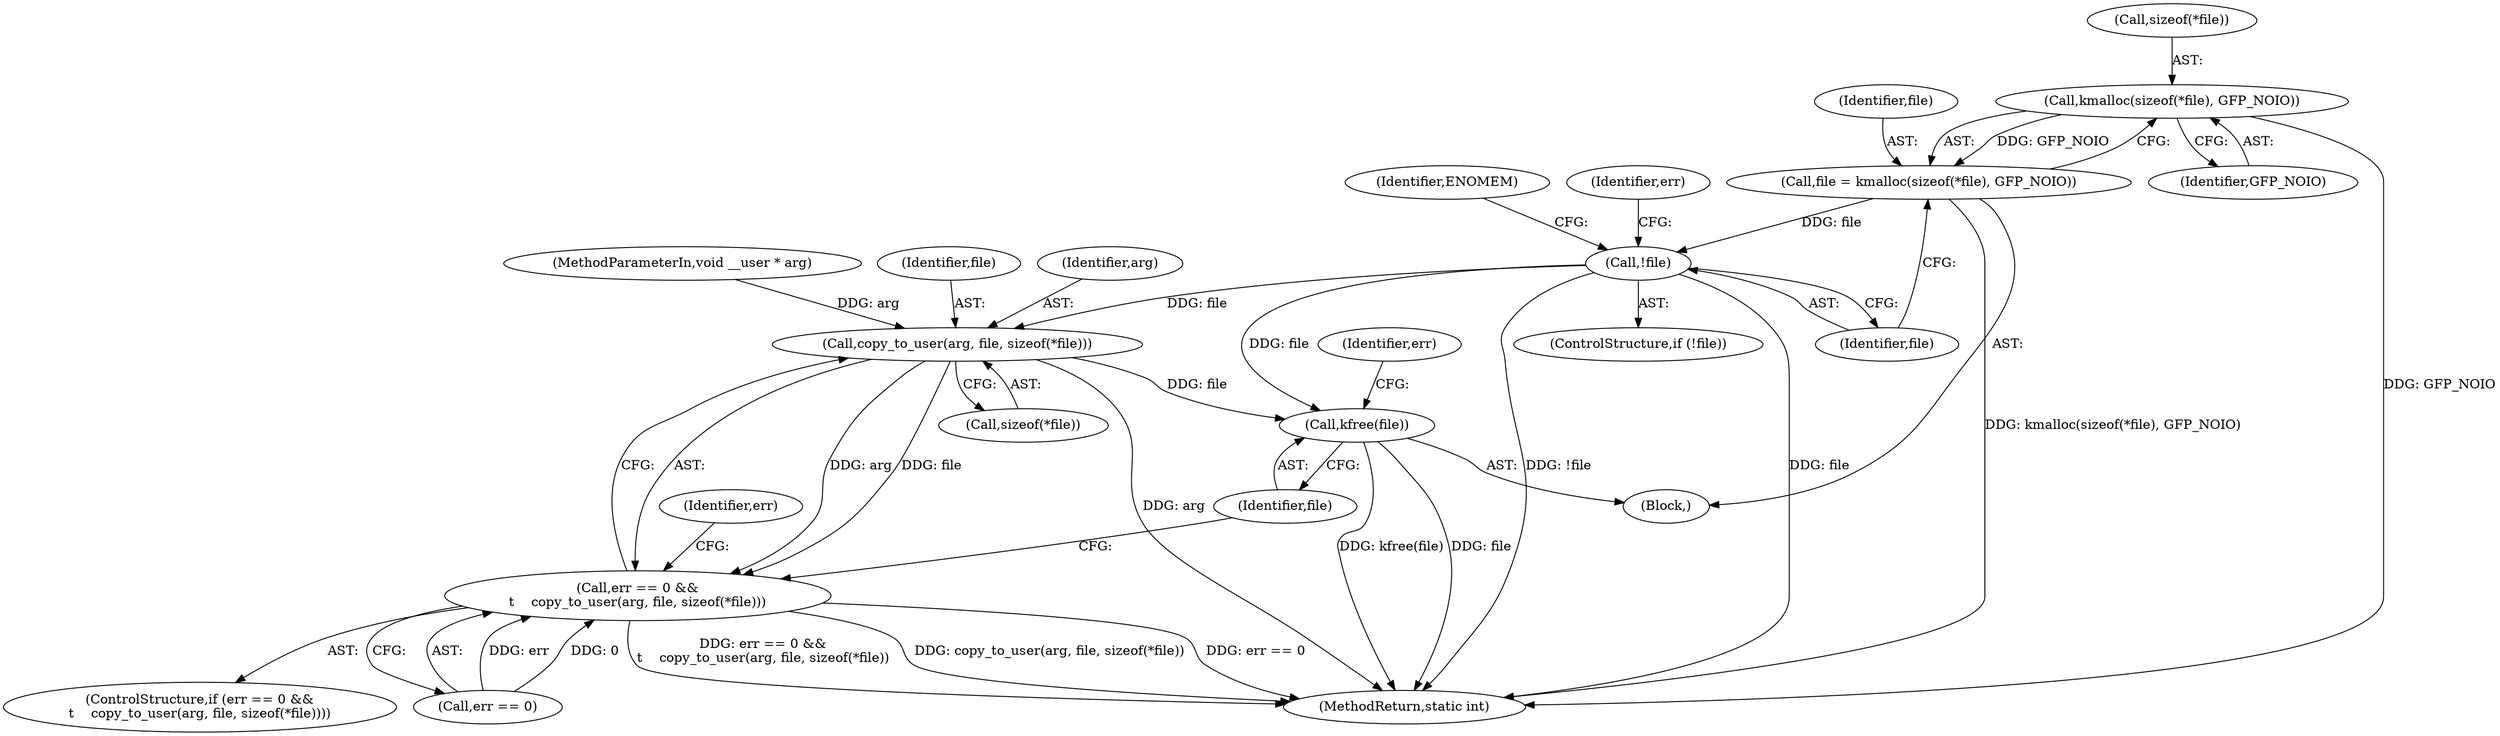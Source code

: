 digraph "0_linux_b6878d9e03043695dbf3fa1caa6dfc09db225b16@API" {
"1000114" [label="(Call,kmalloc(sizeof(*file), GFP_NOIO))"];
"1000112" [label="(Call,file = kmalloc(sizeof(*file), GFP_NOIO))"];
"1000120" [label="(Call,!file)"];
"1000197" [label="(Call,copy_to_user(arg, file, sizeof(*file)))"];
"1000193" [label="(Call,err == 0 &&\n\t    copy_to_user(arg, file, sizeof(*file)))"];
"1000207" [label="(Call,kfree(file))"];
"1000204" [label="(Identifier,err)"];
"1000124" [label="(Identifier,ENOMEM)"];
"1000194" [label="(Call,err == 0)"];
"1000192" [label="(ControlStructure,if (err == 0 &&\n\t    copy_to_user(arg, file, sizeof(*file))))"];
"1000114" [label="(Call,kmalloc(sizeof(*file), GFP_NOIO))"];
"1000200" [label="(Call,sizeof(*file))"];
"1000118" [label="(Identifier,GFP_NOIO)"];
"1000210" [label="(Identifier,err)"];
"1000115" [label="(Call,sizeof(*file))"];
"1000119" [label="(ControlStructure,if (!file))"];
"1000198" [label="(Identifier,arg)"];
"1000120" [label="(Call,!file)"];
"1000105" [label="(Block,)"];
"1000211" [label="(MethodReturn,static int)"];
"1000197" [label="(Call,copy_to_user(arg, file, sizeof(*file)))"];
"1000126" [label="(Identifier,err)"];
"1000121" [label="(Identifier,file)"];
"1000112" [label="(Call,file = kmalloc(sizeof(*file), GFP_NOIO))"];
"1000113" [label="(Identifier,file)"];
"1000208" [label="(Identifier,file)"];
"1000193" [label="(Call,err == 0 &&\n\t    copy_to_user(arg, file, sizeof(*file)))"];
"1000104" [label="(MethodParameterIn,void __user * arg)"];
"1000199" [label="(Identifier,file)"];
"1000207" [label="(Call,kfree(file))"];
"1000114" -> "1000112"  [label="AST: "];
"1000114" -> "1000118"  [label="CFG: "];
"1000115" -> "1000114"  [label="AST: "];
"1000118" -> "1000114"  [label="AST: "];
"1000112" -> "1000114"  [label="CFG: "];
"1000114" -> "1000211"  [label="DDG: GFP_NOIO"];
"1000114" -> "1000112"  [label="DDG: GFP_NOIO"];
"1000112" -> "1000105"  [label="AST: "];
"1000113" -> "1000112"  [label="AST: "];
"1000121" -> "1000112"  [label="CFG: "];
"1000112" -> "1000211"  [label="DDG: kmalloc(sizeof(*file), GFP_NOIO)"];
"1000112" -> "1000120"  [label="DDG: file"];
"1000120" -> "1000119"  [label="AST: "];
"1000120" -> "1000121"  [label="CFG: "];
"1000121" -> "1000120"  [label="AST: "];
"1000124" -> "1000120"  [label="CFG: "];
"1000126" -> "1000120"  [label="CFG: "];
"1000120" -> "1000211"  [label="DDG: file"];
"1000120" -> "1000211"  [label="DDG: !file"];
"1000120" -> "1000197"  [label="DDG: file"];
"1000120" -> "1000207"  [label="DDG: file"];
"1000197" -> "1000193"  [label="AST: "];
"1000197" -> "1000200"  [label="CFG: "];
"1000198" -> "1000197"  [label="AST: "];
"1000199" -> "1000197"  [label="AST: "];
"1000200" -> "1000197"  [label="AST: "];
"1000193" -> "1000197"  [label="CFG: "];
"1000197" -> "1000211"  [label="DDG: arg"];
"1000197" -> "1000193"  [label="DDG: arg"];
"1000197" -> "1000193"  [label="DDG: file"];
"1000104" -> "1000197"  [label="DDG: arg"];
"1000197" -> "1000207"  [label="DDG: file"];
"1000193" -> "1000192"  [label="AST: "];
"1000193" -> "1000194"  [label="CFG: "];
"1000194" -> "1000193"  [label="AST: "];
"1000204" -> "1000193"  [label="CFG: "];
"1000208" -> "1000193"  [label="CFG: "];
"1000193" -> "1000211"  [label="DDG: copy_to_user(arg, file, sizeof(*file))"];
"1000193" -> "1000211"  [label="DDG: err == 0"];
"1000193" -> "1000211"  [label="DDG: err == 0 &&\n\t    copy_to_user(arg, file, sizeof(*file))"];
"1000194" -> "1000193"  [label="DDG: err"];
"1000194" -> "1000193"  [label="DDG: 0"];
"1000207" -> "1000105"  [label="AST: "];
"1000207" -> "1000208"  [label="CFG: "];
"1000208" -> "1000207"  [label="AST: "];
"1000210" -> "1000207"  [label="CFG: "];
"1000207" -> "1000211"  [label="DDG: file"];
"1000207" -> "1000211"  [label="DDG: kfree(file)"];
}
